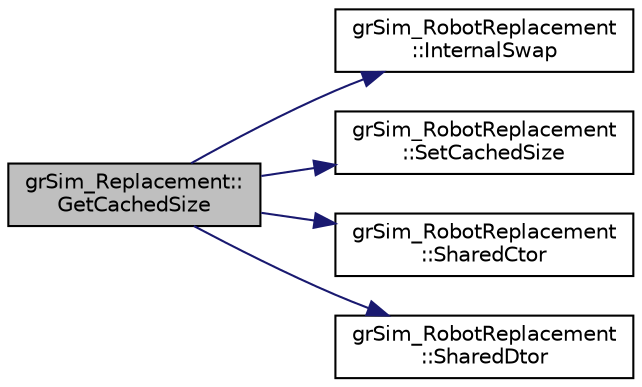 digraph "grSim_Replacement::GetCachedSize"
{
 // INTERACTIVE_SVG=YES
  edge [fontname="Helvetica",fontsize="10",labelfontname="Helvetica",labelfontsize="10"];
  node [fontname="Helvetica",fontsize="10",shape=record];
  rankdir="LR";
  Node1 [label="grSim_Replacement::\lGetCachedSize",height=0.2,width=0.4,color="black", fillcolor="grey75", style="filled", fontcolor="black"];
  Node1 -> Node2 [color="midnightblue",fontsize="10",style="solid",fontname="Helvetica"];
  Node2 [label="grSim_RobotReplacement\l::InternalSwap",height=0.2,width=0.4,color="black", fillcolor="white", style="filled",URL="$d5/da8/classgr_sim___robot_replacement.html#a2965b7738fd7b8b18b3bc4fb90972e17"];
  Node1 -> Node3 [color="midnightblue",fontsize="10",style="solid",fontname="Helvetica"];
  Node3 [label="grSim_RobotReplacement\l::SetCachedSize",height=0.2,width=0.4,color="black", fillcolor="white", style="filled",URL="$d5/da8/classgr_sim___robot_replacement.html#a5445ebb643dd58b2516a347453266c76"];
  Node1 -> Node4 [color="midnightblue",fontsize="10",style="solid",fontname="Helvetica"];
  Node4 [label="grSim_RobotReplacement\l::SharedCtor",height=0.2,width=0.4,color="black", fillcolor="white", style="filled",URL="$d5/da8/classgr_sim___robot_replacement.html#ae934fc46972e3d7c53cba716767a8731"];
  Node1 -> Node5 [color="midnightblue",fontsize="10",style="solid",fontname="Helvetica"];
  Node5 [label="grSim_RobotReplacement\l::SharedDtor",height=0.2,width=0.4,color="black", fillcolor="white", style="filled",URL="$d5/da8/classgr_sim___robot_replacement.html#a440a4ddf1cb471d48fe2e9b5b8a75c33"];
}
